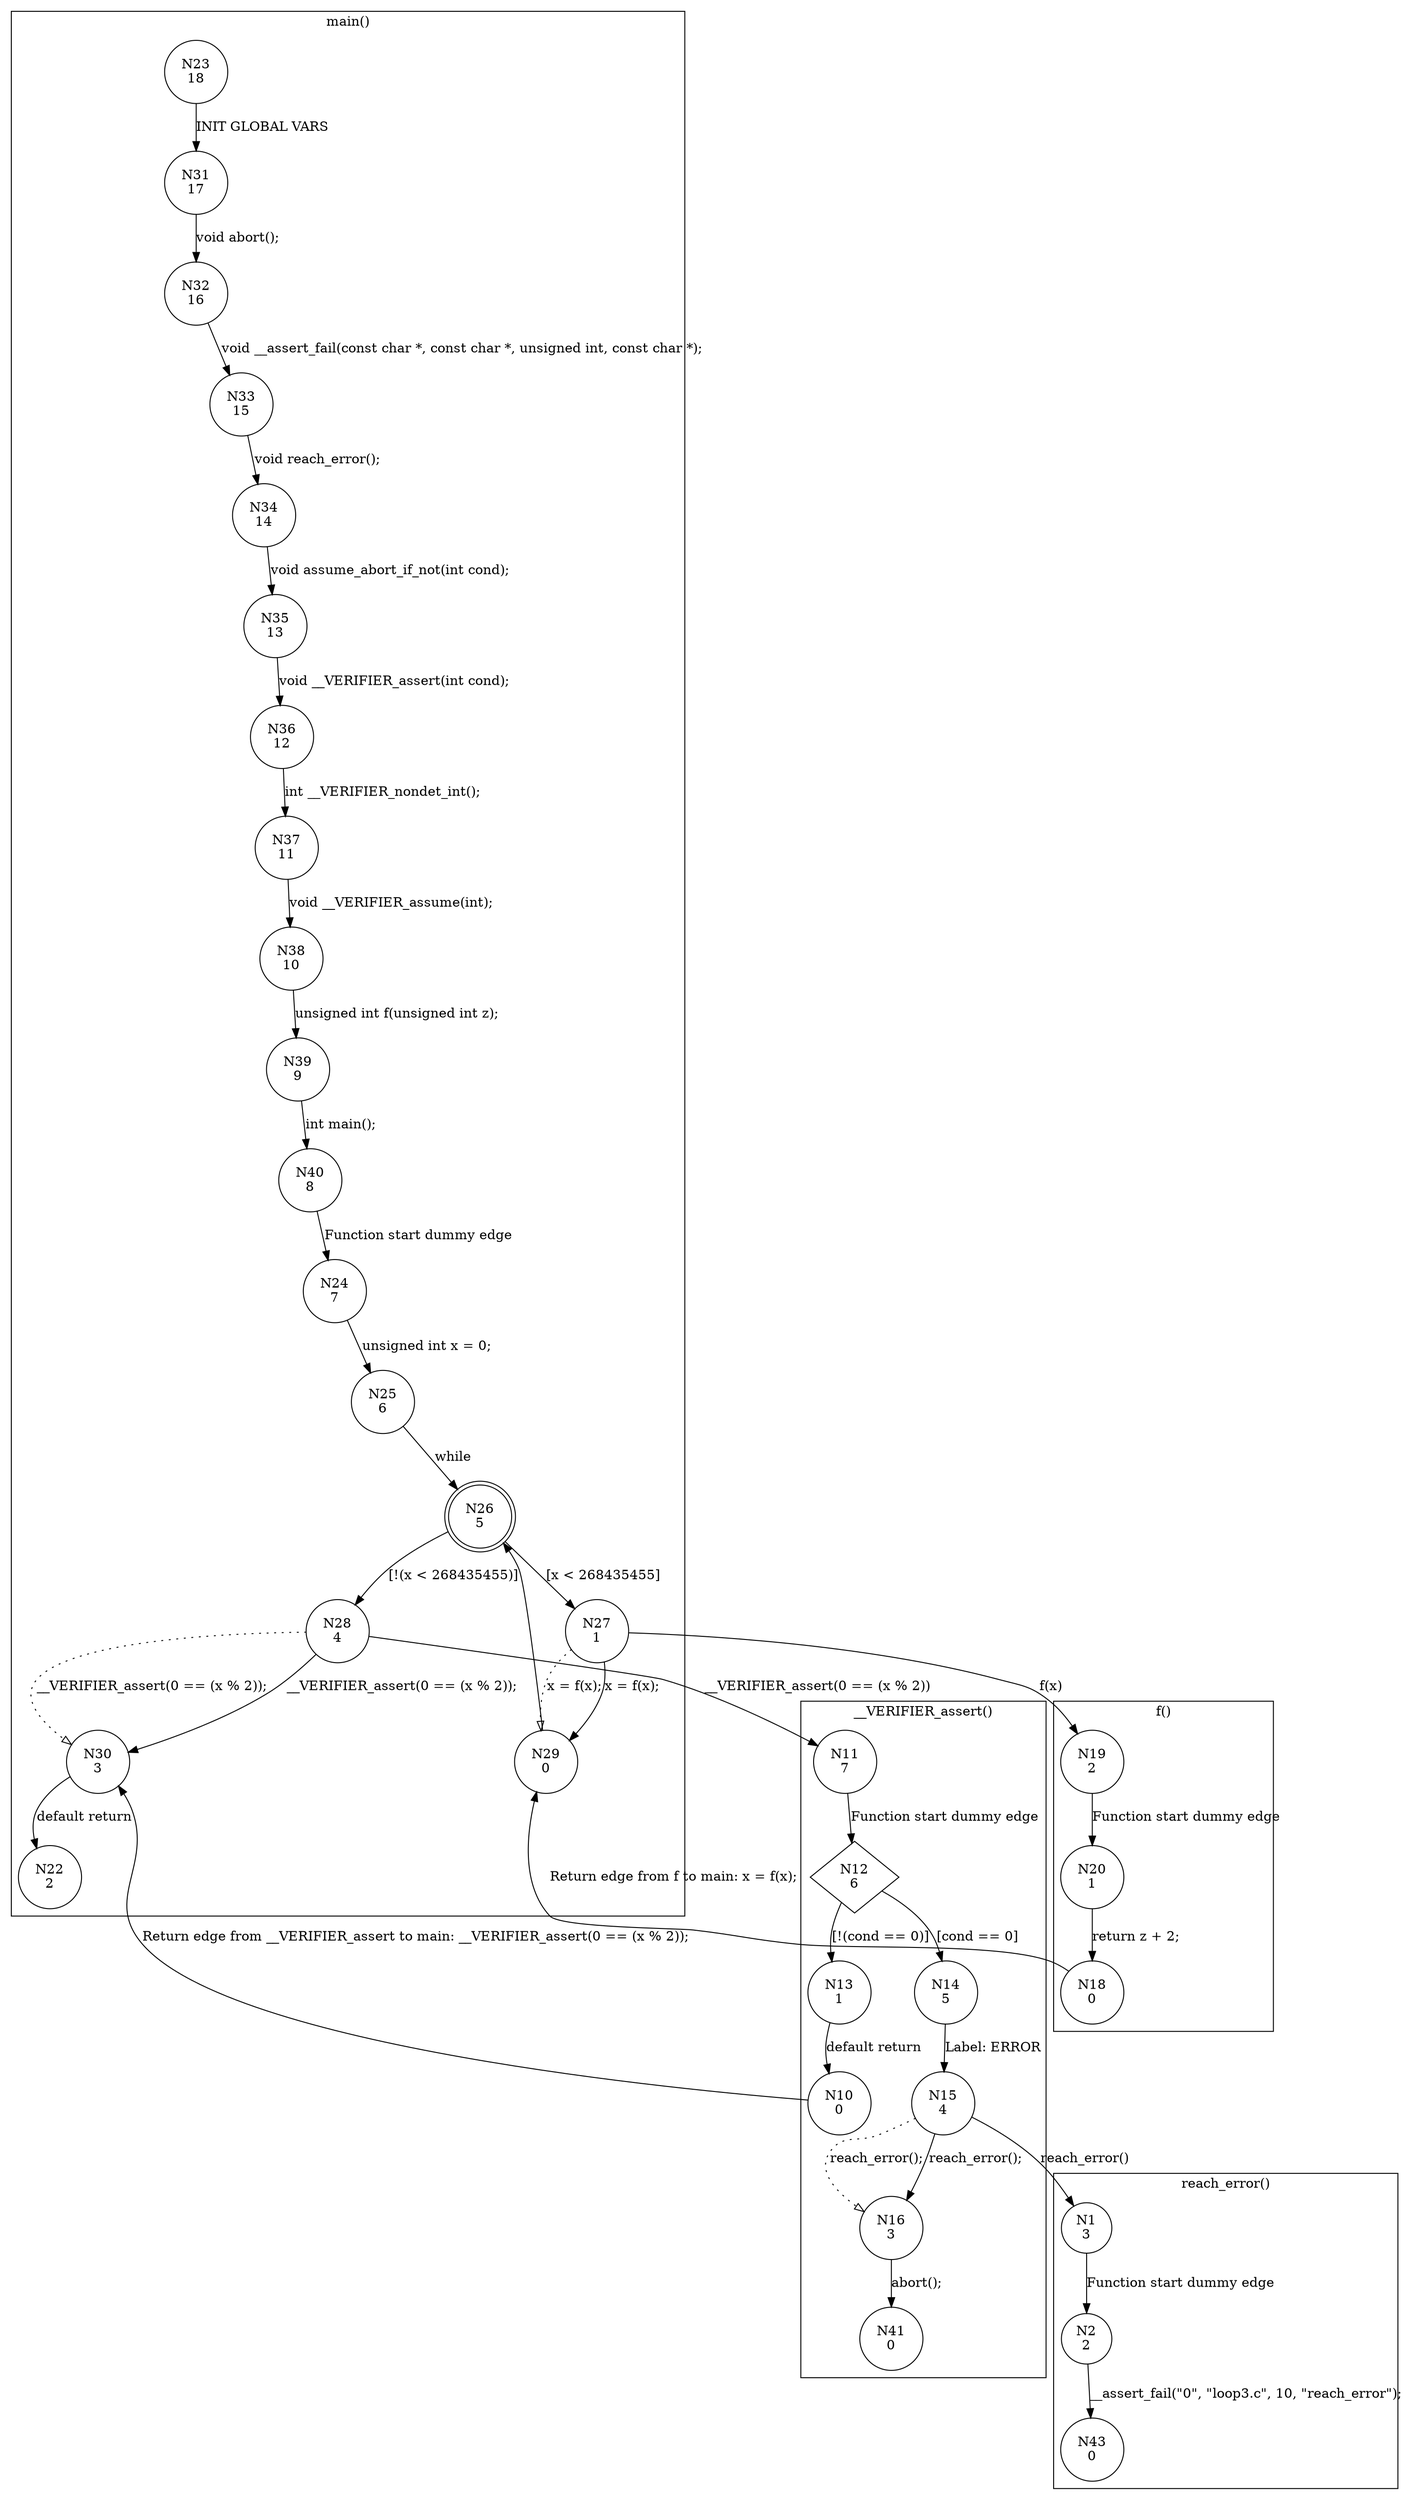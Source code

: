 digraph CFA {
23 [shape="circle" label="N23\n18"]
31 [shape="circle" label="N31\n17"]
32 [shape="circle" label="N32\n16"]
33 [shape="circle" label="N33\n15"]
34 [shape="circle" label="N34\n14"]
35 [shape="circle" label="N35\n13"]
36 [shape="circle" label="N36\n12"]
37 [shape="circle" label="N37\n11"]
38 [shape="circle" label="N38\n10"]
39 [shape="circle" label="N39\n9"]
40 [shape="circle" label="N40\n8"]
24 [shape="circle" label="N24\n7"]
25 [shape="circle" label="N25\n6"]
26 [shape="doublecircle" label="N26\n5"]
28 [shape="circle" label="N28\n4"]
11 [shape="circle" label="N11\n7"]
12 [shape="diamond" label="N12\n6"]
13 [shape="circle" label="N13\n1"]
10 [shape="circle" label="N10\n0"]
30 [shape="circle" label="N30\n3"]
22 [shape="circle" label="N22\n2"]
14 [shape="circle" label="N14\n5"]
15 [shape="circle" label="N15\n4"]
1 [shape="circle" label="N1\n3"]
2 [shape="circle" label="N2\n2"]
43 [shape="circle" label="N43\n0"]
16 [shape="circle" label="N16\n3"]
41 [shape="circle" label="N41\n0"]
27 [shape="circle" label="N27\n1"]
19 [shape="circle" label="N19\n2"]
20 [shape="circle" label="N20\n1"]
18 [shape="circle" label="N18\n0"]
29 [shape="circle" label="N29\n0"]
node [shape="circle"]
subgraph cluster___VERIFIER_assert {
label="__VERIFIER_assert()"
11 -> 12 [label="Function start dummy edge"]
12 -> 14 [label="[cond == 0]"]
12 -> 13 [label="[!(cond == 0)]"]
13 -> 10 [label="default return"]
14 -> 15 [label="Label: ERROR"]
15 -> 16 [label="reach_error();" style="dotted" arrowhead="empty"]
15 -> 16 [label="reach_error();"]
16 -> 41 [label="abort();"]}
subgraph cluster_assume_abort_if_not {
label="assume_abort_if_not()"
}
subgraph cluster_f {
label="f()"
19 -> 20 [label="Function start dummy edge"]
20 -> 18 [label="return z + 2;"]}
subgraph cluster_main {
label="main()"
23 -> 31 [label="INIT GLOBAL VARS"]
31 -> 32 [label="void abort();"]
32 -> 33 [label="void __assert_fail(const char *, const char *, unsigned int, const char *);"]
33 -> 34 [label="void reach_error();"]
34 -> 35 [label="void assume_abort_if_not(int cond);"]
35 -> 36 [label="void __VERIFIER_assert(int cond);"]
36 -> 37 [label="int __VERIFIER_nondet_int();"]
37 -> 38 [label="void __VERIFIER_assume(int);"]
38 -> 39 [label="unsigned int f(unsigned int z);"]
39 -> 40 [label="int main();"]
40 -> 24 [label="Function start dummy edge"]
24 -> 25 [label="unsigned int x = 0;"]
25 -> 26 [label="while"]
26 -> 27 [label="[x < 268435455]"]
26 -> 28 [label="[!(x < 268435455)]"]
28 -> 30 [label="__VERIFIER_assert(0 == (x % 2));" style="dotted" arrowhead="empty"]
28 -> 30 [label="__VERIFIER_assert(0 == (x % 2));"]
30 -> 22 [label="default return"]
27 -> 29 [label="x = f(x);" style="dotted" arrowhead="empty"]
27 -> 29 [label="x = f(x);"]
29 -> 26 [label=""]}
subgraph cluster_reach_error {
label="reach_error()"
1 -> 2 [label="Function start dummy edge"]
2 -> 43 [label="__assert_fail(\"0\", \"loop3.c\", 10, \"reach_error\");"]}
28 -> 11 [label="__VERIFIER_assert(0 == (x % 2))"]
10 -> 30 [label="Return edge from __VERIFIER_assert to main: __VERIFIER_assert(0 == (x % 2));"]
15 -> 1 [label="reach_error()"]
27 -> 19 [label="f(x)"]
18 -> 29 [label="Return edge from f to main: x = f(x);"]}